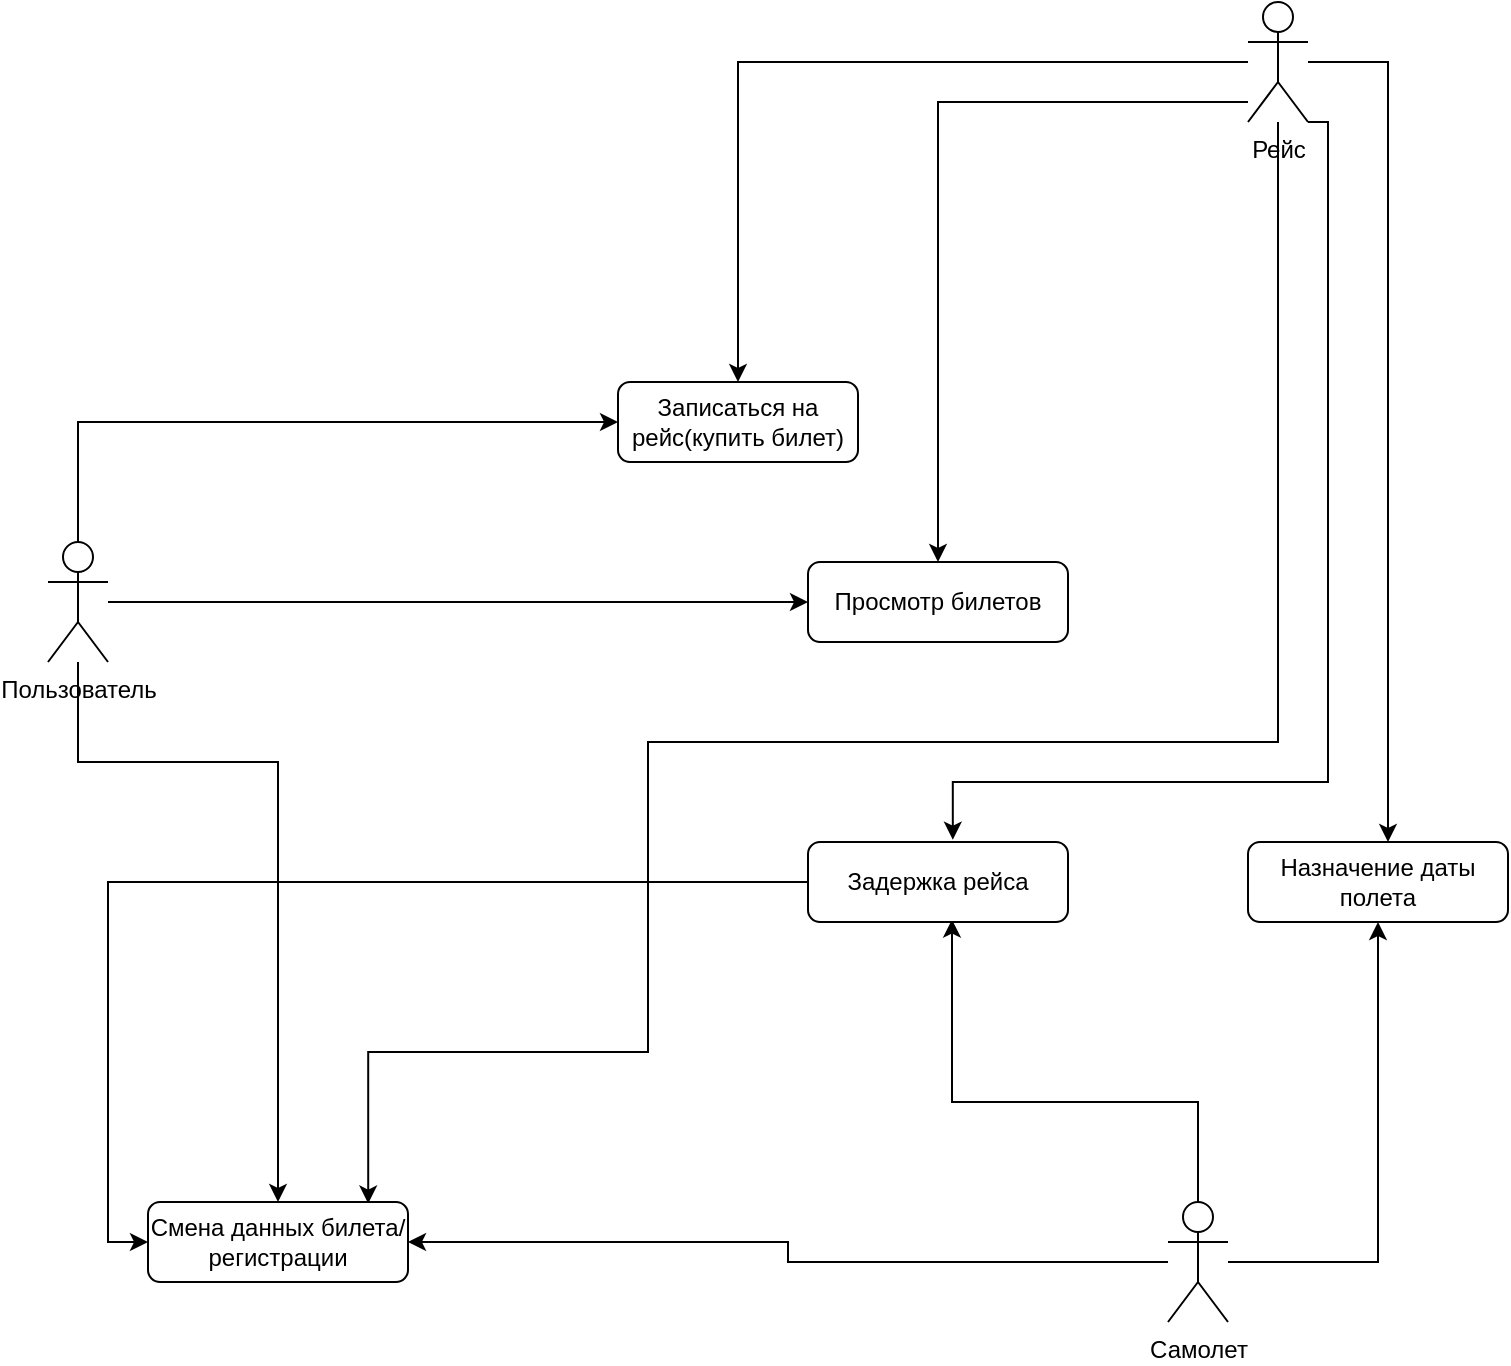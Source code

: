 <mxfile version="24.8.0">
  <diagram id="C5RBs43oDa-KdzZeNtuy" name="Page-1">
    <mxGraphModel dx="1364" dy="718" grid="1" gridSize="10" guides="1" tooltips="1" connect="1" arrows="1" fold="1" page="1" pageScale="1" pageWidth="827" pageHeight="1169" math="0" shadow="0">
      <root>
        <mxCell id="WIyWlLk6GJQsqaUBKTNV-0" />
        <mxCell id="WIyWlLk6GJQsqaUBKTNV-1" parent="WIyWlLk6GJQsqaUBKTNV-0" />
        <mxCell id="rlWIEFpQQcG7vpqWmVx1-43" style="edgeStyle=orthogonalEdgeStyle;rounded=0;orthogonalLoop=1;jettySize=auto;html=1;" parent="WIyWlLk6GJQsqaUBKTNV-1" source="rlWIEFpQQcG7vpqWmVx1-24" target="rlWIEFpQQcG7vpqWmVx1-35" edge="1">
          <mxGeometry relative="1" as="geometry">
            <mxPoint x="670" y="440" as="sourcePoint" />
            <Array as="points">
              <mxPoint x="750" y="70" />
            </Array>
          </mxGeometry>
        </mxCell>
        <mxCell id="rlWIEFpQQcG7vpqWmVx1-44" style="edgeStyle=orthogonalEdgeStyle;rounded=0;orthogonalLoop=1;jettySize=auto;html=1;entryX=0.557;entryY=-0.029;entryDx=0;entryDy=0;entryPerimeter=0;" parent="WIyWlLk6GJQsqaUBKTNV-1" source="rlWIEFpQQcG7vpqWmVx1-24" target="rlWIEFpQQcG7vpqWmVx1-39" edge="1">
          <mxGeometry relative="1" as="geometry">
            <mxPoint x="670" y="440" as="sourcePoint" />
            <Array as="points">
              <mxPoint x="720" y="100" />
              <mxPoint x="720" y="430" />
              <mxPoint x="532" y="430" />
            </Array>
          </mxGeometry>
        </mxCell>
        <mxCell id="rlWIEFpQQcG7vpqWmVx1-50" style="edgeStyle=orthogonalEdgeStyle;rounded=0;orthogonalLoop=1;jettySize=auto;html=1;entryX=0.847;entryY=0.019;entryDx=0;entryDy=0;entryPerimeter=0;" parent="WIyWlLk6GJQsqaUBKTNV-1" source="rlWIEFpQQcG7vpqWmVx1-24" target="rlWIEFpQQcG7vpqWmVx1-48" edge="1">
          <mxGeometry relative="1" as="geometry">
            <mxPoint x="670" y="440" as="sourcePoint" />
            <Array as="points">
              <mxPoint x="695" y="410" />
              <mxPoint x="380" y="410" />
              <mxPoint x="380" y="565" />
              <mxPoint x="240" y="565" />
            </Array>
          </mxGeometry>
        </mxCell>
        <mxCell id="rlWIEFpQQcG7vpqWmVx1-20" value="Записаться на рейс(купить билет)" style="rounded=1;whiteSpace=wrap;html=1;fontSize=12;glass=0;strokeWidth=1;shadow=0;" parent="WIyWlLk6GJQsqaUBKTNV-1" vertex="1">
          <mxGeometry x="365" y="230" width="120" height="40" as="geometry" />
        </mxCell>
        <mxCell id="rlWIEFpQQcG7vpqWmVx1-25" value="" style="edgeStyle=orthogonalEdgeStyle;rounded=0;orthogonalLoop=1;jettySize=auto;html=1;" parent="WIyWlLk6GJQsqaUBKTNV-1" source="rlWIEFpQQcG7vpqWmVx1-24" target="rlWIEFpQQcG7vpqWmVx1-20" edge="1">
          <mxGeometry relative="1" as="geometry" />
        </mxCell>
        <mxCell id="rlWIEFpQQcG7vpqWmVx1-33" value="" style="edgeStyle=orthogonalEdgeStyle;rounded=0;orthogonalLoop=1;jettySize=auto;html=1;entryX=0.5;entryY=0;entryDx=0;entryDy=0;" parent="WIyWlLk6GJQsqaUBKTNV-1" source="rlWIEFpQQcG7vpqWmVx1-24" target="rlWIEFpQQcG7vpqWmVx1-29" edge="1">
          <mxGeometry relative="1" as="geometry">
            <mxPoint x="645" y="260" as="targetPoint" />
            <Array as="points">
              <mxPoint x="525" y="90" />
            </Array>
          </mxGeometry>
        </mxCell>
        <mxCell id="rlWIEFpQQcG7vpqWmVx1-24" value="Рейс" style="shape=umlActor;verticalLabelPosition=bottom;verticalAlign=top;html=1;outlineConnect=0;" parent="WIyWlLk6GJQsqaUBKTNV-1" vertex="1">
          <mxGeometry x="680" y="40" width="30" height="60" as="geometry" />
        </mxCell>
        <mxCell id="rlWIEFpQQcG7vpqWmVx1-29" value="Просмотр билетов" style="rounded=1;whiteSpace=wrap;html=1;fontSize=12;glass=0;strokeWidth=1;shadow=0;" parent="WIyWlLk6GJQsqaUBKTNV-1" vertex="1">
          <mxGeometry x="460" y="320" width="130" height="40" as="geometry" />
        </mxCell>
        <mxCell id="rlWIEFpQQcG7vpqWmVx1-46" value="" style="edgeStyle=orthogonalEdgeStyle;rounded=0;orthogonalLoop=1;jettySize=auto;html=1;entryX=0;entryY=0.5;entryDx=0;entryDy=0;" parent="WIyWlLk6GJQsqaUBKTNV-1" source="rlWIEFpQQcG7vpqWmVx1-34" target="rlWIEFpQQcG7vpqWmVx1-29" edge="1">
          <mxGeometry relative="1" as="geometry" />
        </mxCell>
        <mxCell id="rlWIEFpQQcG7vpqWmVx1-34" value="Пользователь" style="shape=umlActor;verticalLabelPosition=bottom;verticalAlign=top;html=1;outlineConnect=0;" parent="WIyWlLk6GJQsqaUBKTNV-1" vertex="1">
          <mxGeometry x="80" y="310" width="30" height="60" as="geometry" />
        </mxCell>
        <mxCell id="rlWIEFpQQcG7vpqWmVx1-35" value="Назначение даты полета" style="rounded=1;whiteSpace=wrap;html=1;fontSize=12;glass=0;strokeWidth=1;shadow=0;" parent="WIyWlLk6GJQsqaUBKTNV-1" vertex="1">
          <mxGeometry x="680" y="460" width="130" height="40" as="geometry" />
        </mxCell>
        <mxCell id="rlWIEFpQQcG7vpqWmVx1-38" value="" style="edgeStyle=orthogonalEdgeStyle;rounded=0;orthogonalLoop=1;jettySize=auto;html=1;entryX=0.5;entryY=1;entryDx=0;entryDy=0;" parent="WIyWlLk6GJQsqaUBKTNV-1" source="rlWIEFpQQcG7vpqWmVx1-36" target="rlWIEFpQQcG7vpqWmVx1-35" edge="1">
          <mxGeometry relative="1" as="geometry">
            <mxPoint x="585" y="600" as="targetPoint" />
            <Array as="points">
              <mxPoint x="745" y="670" />
            </Array>
          </mxGeometry>
        </mxCell>
        <mxCell id="rlWIEFpQQcG7vpqWmVx1-41" value="" style="edgeStyle=orthogonalEdgeStyle;rounded=0;orthogonalLoop=1;jettySize=auto;html=1;entryX=0.55;entryY=0.971;entryDx=0;entryDy=0;entryPerimeter=0;" parent="WIyWlLk6GJQsqaUBKTNV-1" source="rlWIEFpQQcG7vpqWmVx1-36" target="rlWIEFpQQcG7vpqWmVx1-39" edge="1">
          <mxGeometry relative="1" as="geometry">
            <Array as="points">
              <mxPoint x="655" y="590" />
              <mxPoint x="532" y="590" />
              <mxPoint x="532" y="499" />
            </Array>
          </mxGeometry>
        </mxCell>
        <mxCell id="rlWIEFpQQcG7vpqWmVx1-52" value="" style="edgeStyle=orthogonalEdgeStyle;rounded=0;orthogonalLoop=1;jettySize=auto;html=1;" parent="WIyWlLk6GJQsqaUBKTNV-1" source="rlWIEFpQQcG7vpqWmVx1-36" target="rlWIEFpQQcG7vpqWmVx1-48" edge="1">
          <mxGeometry relative="1" as="geometry">
            <mxPoint x="750" y="590" as="sourcePoint" />
            <Array as="points">
              <mxPoint x="450" y="670" />
            </Array>
          </mxGeometry>
        </mxCell>
        <mxCell id="rlWIEFpQQcG7vpqWmVx1-36" value="Самолет" style="shape=umlActor;verticalLabelPosition=bottom;verticalAlign=top;html=1;outlineConnect=0;" parent="WIyWlLk6GJQsqaUBKTNV-1" vertex="1">
          <mxGeometry x="640" y="640" width="30" height="60" as="geometry" />
        </mxCell>
        <mxCell id="rlWIEFpQQcG7vpqWmVx1-49" style="edgeStyle=orthogonalEdgeStyle;rounded=0;orthogonalLoop=1;jettySize=auto;html=1;entryX=0;entryY=0.5;entryDx=0;entryDy=0;" parent="WIyWlLk6GJQsqaUBKTNV-1" source="rlWIEFpQQcG7vpqWmVx1-39" target="rlWIEFpQQcG7vpqWmVx1-48" edge="1">
          <mxGeometry relative="1" as="geometry" />
        </mxCell>
        <mxCell id="rlWIEFpQQcG7vpqWmVx1-39" value="Задержка рейса" style="rounded=1;whiteSpace=wrap;html=1;fontSize=12;glass=0;strokeWidth=1;shadow=0;" parent="WIyWlLk6GJQsqaUBKTNV-1" vertex="1">
          <mxGeometry x="460" y="460" width="130" height="40" as="geometry" />
        </mxCell>
        <mxCell id="rlWIEFpQQcG7vpqWmVx1-51" value="" style="edgeStyle=orthogonalEdgeStyle;rounded=0;orthogonalLoop=1;jettySize=auto;html=1;" parent="WIyWlLk6GJQsqaUBKTNV-1" source="rlWIEFpQQcG7vpqWmVx1-34" target="rlWIEFpQQcG7vpqWmVx1-48" edge="1">
          <mxGeometry relative="1" as="geometry">
            <mxPoint x="100" y="450" as="sourcePoint" />
            <Array as="points">
              <mxPoint x="95" y="420" />
              <mxPoint x="195" y="420" />
            </Array>
          </mxGeometry>
        </mxCell>
        <mxCell id="rlWIEFpQQcG7vpqWmVx1-47" value="" style="edgeStyle=orthogonalEdgeStyle;rounded=0;orthogonalLoop=1;jettySize=auto;html=1;entryX=0;entryY=0.5;entryDx=0;entryDy=0;" parent="WIyWlLk6GJQsqaUBKTNV-1" source="rlWIEFpQQcG7vpqWmVx1-34" target="rlWIEFpQQcG7vpqWmVx1-20" edge="1">
          <mxGeometry relative="1" as="geometry">
            <mxPoint x="94.12" y="248.84" as="targetPoint" />
            <Array as="points">
              <mxPoint x="95" y="250" />
            </Array>
          </mxGeometry>
        </mxCell>
        <mxCell id="rlWIEFpQQcG7vpqWmVx1-48" value="Смена данных билета/регистрации" style="rounded=1;whiteSpace=wrap;html=1;fontSize=12;glass=0;strokeWidth=1;shadow=0;" parent="WIyWlLk6GJQsqaUBKTNV-1" vertex="1">
          <mxGeometry x="130" y="640" width="130" height="40" as="geometry" />
        </mxCell>
      </root>
    </mxGraphModel>
  </diagram>
</mxfile>
